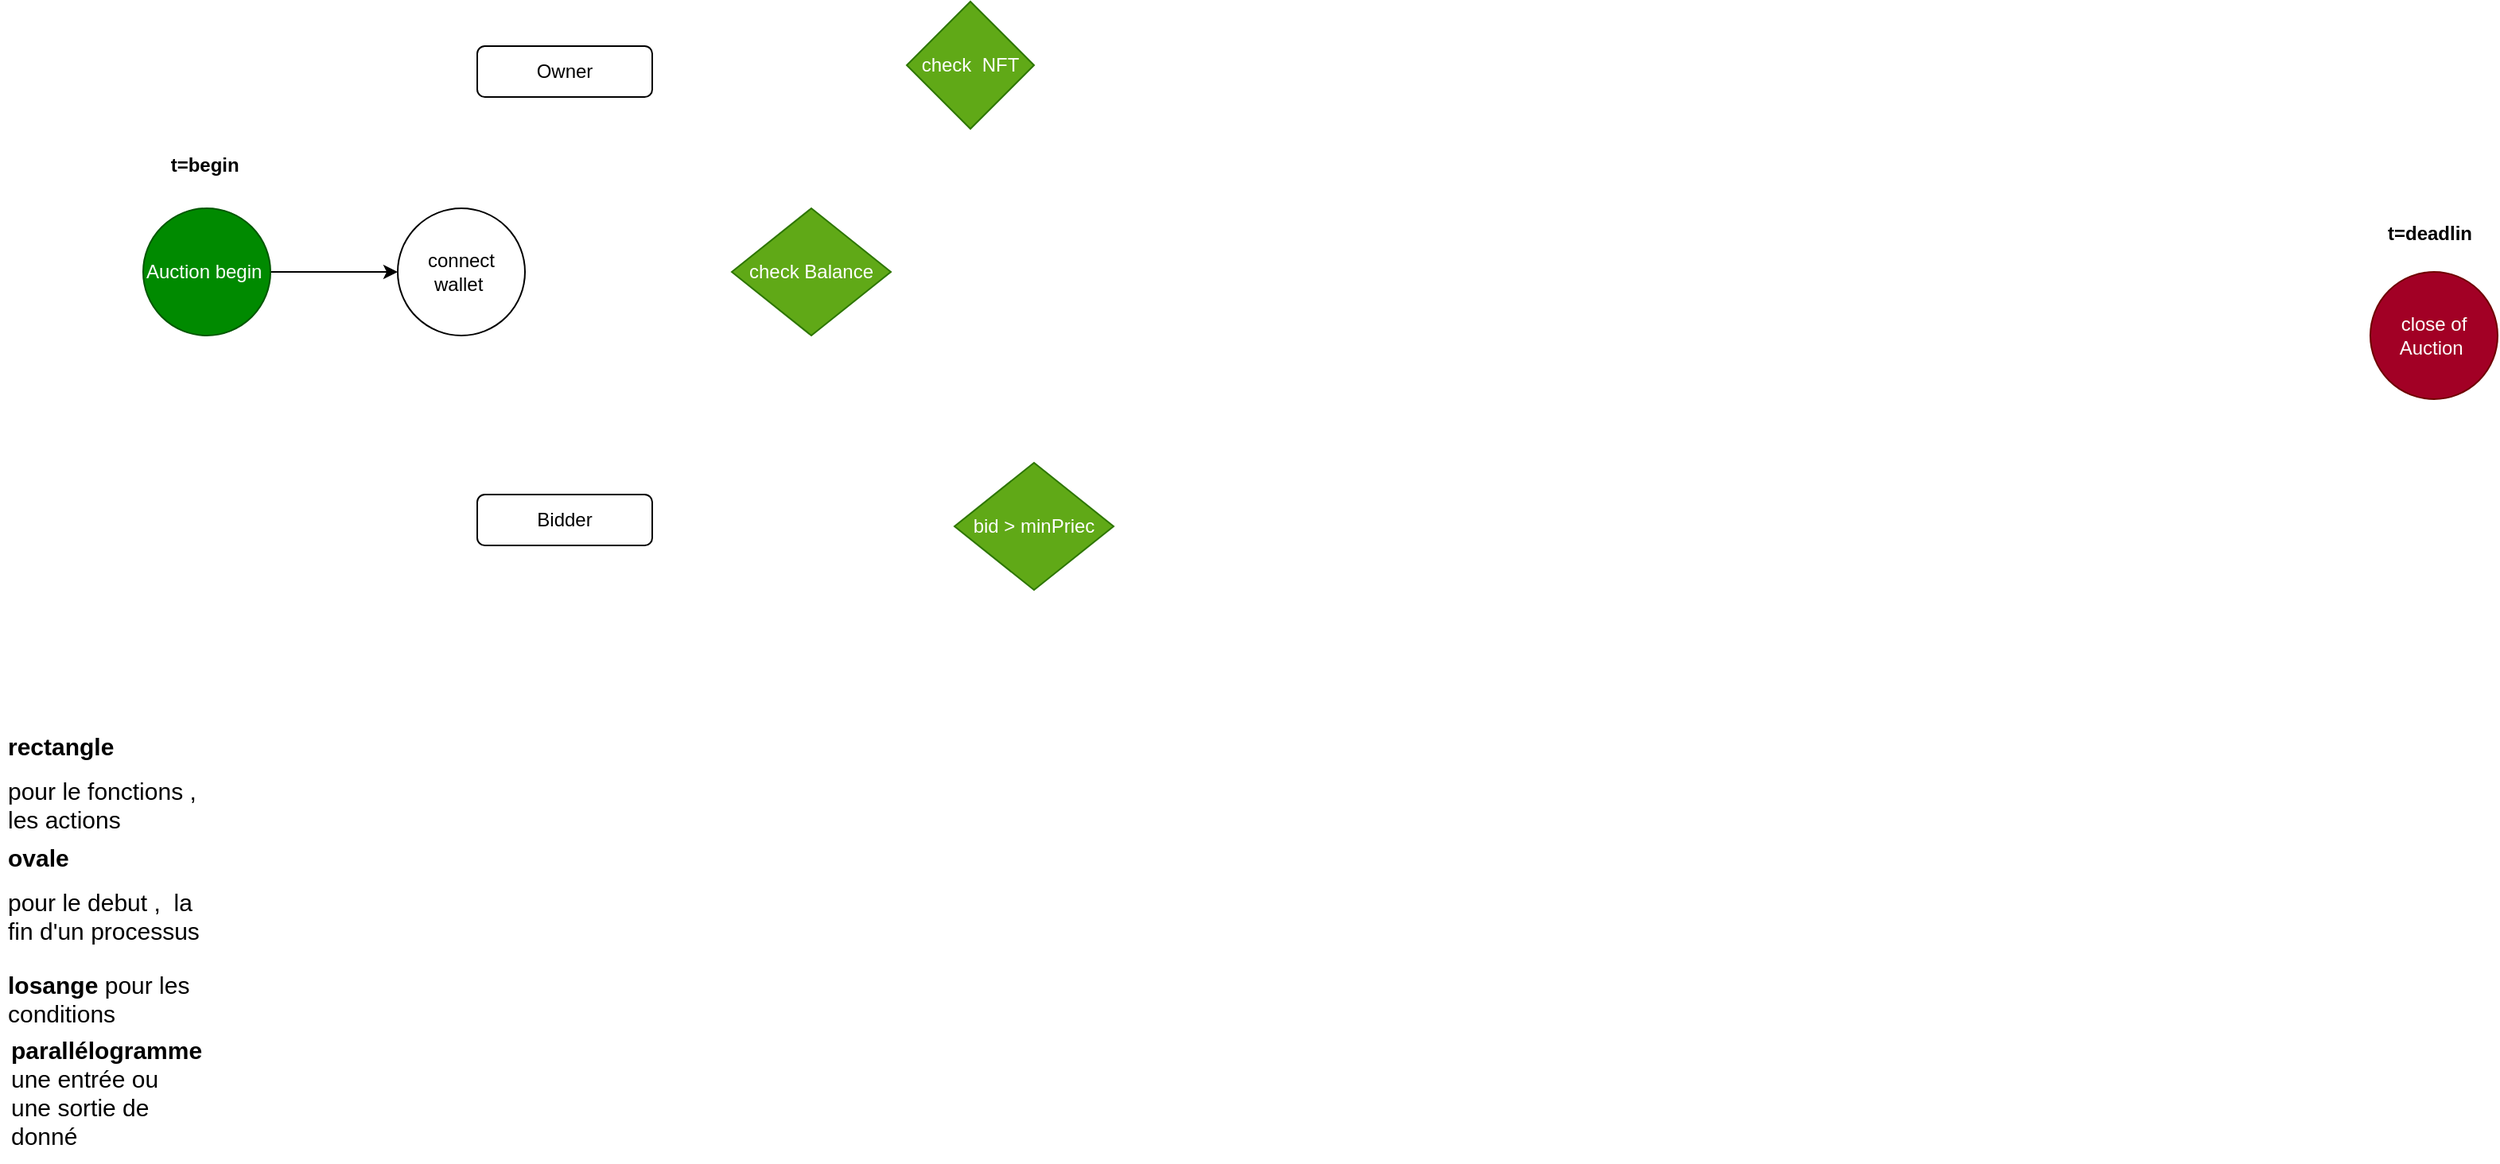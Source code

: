 <mxfile>
    <diagram id="QLp7b73ZQBYeHIeEDoCH" name="Page-1">
        <mxGraphModel dx="840" dy="786" grid="1" gridSize="10" guides="1" tooltips="1" connect="1" arrows="1" fold="1" page="1" pageScale="1" pageWidth="3300" pageHeight="4681" math="0" shadow="0">
            <root>
                <mxCell id="0"/>
                <mxCell id="1" parent="0"/>
                <mxCell id="135" value="check Balance" style="rhombus;whiteSpace=wrap;html=1;fillColor=#60a917;fontColor=#ffffff;strokeColor=#2D7600;" parent="1" vertex="1">
                    <mxGeometry x="1520" y="880" width="100" height="80" as="geometry"/>
                </mxCell>
                <mxCell id="136" value="check&amp;nbsp; NFT" style="rhombus;whiteSpace=wrap;html=1;fillColor=#60a917;fontColor=#ffffff;strokeColor=#2D7600;" parent="1" vertex="1">
                    <mxGeometry x="1630" y="750" width="80" height="80" as="geometry"/>
                </mxCell>
                <mxCell id="137" value="bid &amp;gt; minPriec" style="rhombus;whiteSpace=wrap;html=1;fillColor=#60a917;fontColor=#ffffff;strokeColor=#2D7600;" parent="1" vertex="1">
                    <mxGeometry x="1660" y="1040" width="100" height="80" as="geometry"/>
                </mxCell>
                <mxCell id="140" style="edgeStyle=none;html=1;exitX=1;exitY=0.5;exitDx=0;exitDy=0;" parent="1" source="138" target="139" edge="1">
                    <mxGeometry relative="1" as="geometry"/>
                </mxCell>
                <mxCell id="138" value="Auction begin&amp;nbsp;" style="ellipse;whiteSpace=wrap;html=1;aspect=fixed;fillColor=#008a00;fontColor=#ffffff;strokeColor=#005700;" parent="1" vertex="1">
                    <mxGeometry x="1150" y="880" width="80" height="80" as="geometry"/>
                </mxCell>
                <mxCell id="139" value="connect wallet&amp;nbsp;" style="ellipse;whiteSpace=wrap;html=1;aspect=fixed;" parent="1" vertex="1">
                    <mxGeometry x="1310" y="880" width="80" height="80" as="geometry"/>
                </mxCell>
                <mxCell id="143" value="close of Auction&amp;nbsp;" style="ellipse;whiteSpace=wrap;html=1;aspect=fixed;fillColor=#a20025;fontColor=#ffffff;strokeColor=#6F0000;" parent="1" vertex="1">
                    <mxGeometry x="2550" y="920" width="80" height="80" as="geometry"/>
                </mxCell>
                <mxCell id="144" value="&lt;b&gt;t=deadlin&lt;/b&gt;" style="text;html=1;align=center;verticalAlign=middle;resizable=0;points=[];autosize=1;strokeColor=none;fillColor=none;" parent="1" vertex="1">
                    <mxGeometry x="2547" y="881" width="80" height="30" as="geometry"/>
                </mxCell>
                <mxCell id="145" value="&lt;b&gt;t=begin&amp;nbsp;&lt;/b&gt;" style="text;html=1;align=center;verticalAlign=middle;resizable=0;points=[];autosize=1;strokeColor=none;fillColor=none;" parent="1" vertex="1">
                    <mxGeometry x="1155" y="838" width="70" height="30" as="geometry"/>
                </mxCell>
                <mxCell id="146" value="Owner" style="rounded=1;whiteSpace=wrap;html=1;" parent="1" vertex="1">
                    <mxGeometry x="1360" y="778" width="110" height="32" as="geometry"/>
                </mxCell>
                <mxCell id="147" value="Bidder" style="rounded=1;whiteSpace=wrap;html=1;" parent="1" vertex="1">
                    <mxGeometry x="1360" y="1060" width="110" height="32" as="geometry"/>
                </mxCell>
                <mxCell id="150" value="&lt;h1 style=&quot;font-size: 15px;&quot;&gt;&lt;font style=&quot;font-size: 15px;&quot;&gt;rectangle&amp;nbsp;&lt;/font&gt;&lt;/h1&gt;&lt;div style=&quot;font-size: 15px;&quot;&gt;pour le fonctions , les actions&amp;nbsp; &amp;nbsp;&lt;/div&gt;" style="text;html=1;strokeColor=none;fillColor=none;spacing=5;spacingTop=-20;whiteSpace=wrap;overflow=hidden;rounded=0;" parent="1" vertex="1">
                    <mxGeometry x="1060" y="1210" width="130" height="70" as="geometry"/>
                </mxCell>
                <mxCell id="151" value="&lt;h1 style=&quot;font-size: 15px;&quot;&gt;&lt;span style=&quot;background-color: initial;&quot;&gt;ovale&amp;nbsp;&lt;/span&gt;&lt;/h1&gt;&lt;h1 style=&quot;font-size: 15px;&quot;&gt;&lt;span style=&quot;background-color: initial; font-weight: normal;&quot;&gt;pour le debut ,&amp;nbsp; la fin d'un processus&lt;/span&gt;&lt;br&gt;&lt;/h1&gt;" style="text;html=1;strokeColor=none;fillColor=none;spacing=5;spacingTop=-20;whiteSpace=wrap;overflow=hidden;rounded=0;" parent="1" vertex="1">
                    <mxGeometry x="1060" y="1280" width="130" height="70" as="geometry"/>
                </mxCell>
                <mxCell id="152" value="&lt;h1 style=&quot;font-size: 15px;&quot;&gt;&lt;span style=&quot;background-color: initial;&quot;&gt;losange&amp;nbsp;&lt;/span&gt;&lt;span style=&quot;background-color: initial; font-weight: normal;&quot;&gt;pour les conditions&amp;nbsp;&lt;/span&gt;&lt;br&gt;&lt;/h1&gt;" style="text;html=1;strokeColor=none;fillColor=none;spacing=5;spacingTop=-20;whiteSpace=wrap;overflow=hidden;rounded=0;" parent="1" vertex="1">
                    <mxGeometry x="1060" y="1360" width="130" height="50" as="geometry"/>
                </mxCell>
                <mxCell id="153" value="&lt;h1 style=&quot;font-size: 15px;&quot;&gt;parallélogramme&lt;span style=&quot;font-weight: normal;&quot;&gt; une entrée ou une sortie de donné&lt;/span&gt;&lt;/h1&gt;" style="text;html=1;strokeColor=none;fillColor=none;spacing=5;spacingTop=-20;whiteSpace=wrap;overflow=hidden;rounded=0;" parent="1" vertex="1">
                    <mxGeometry x="1062" y="1401" width="128" height="79" as="geometry"/>
                </mxCell>
            </root>
        </mxGraphModel>
    </diagram>
</mxfile>